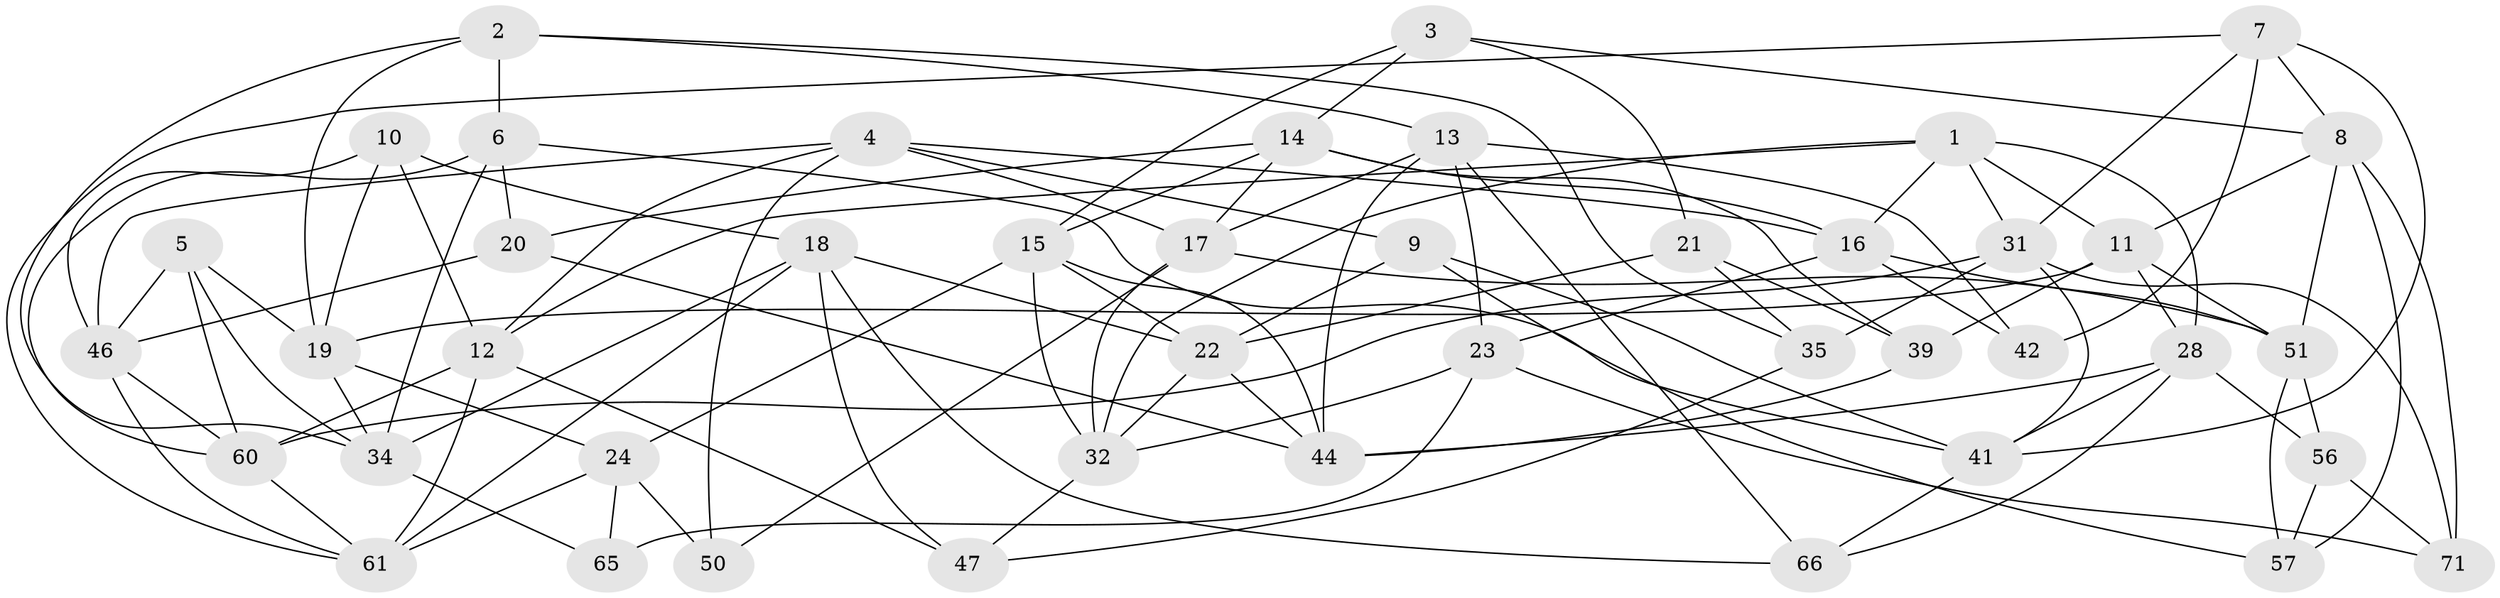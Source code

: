 // original degree distribution, {4: 1.0}
// Generated by graph-tools (version 1.1) at 2025/11/02/27/25 16:11:49]
// undirected, 44 vertices, 112 edges
graph export_dot {
graph [start="1"]
  node [color=gray90,style=filled];
  1 [super="+25"];
  2 [super="+36"];
  3;
  4 [super="+68"];
  5;
  6 [super="+45"];
  7 [super="+29"];
  8 [super="+55"];
  9;
  10;
  11 [super="+67"];
  12 [super="+49"];
  13 [super="+54"];
  14 [super="+37"];
  15 [super="+26"];
  16 [super="+38"];
  17 [super="+69"];
  18 [super="+63"];
  19 [super="+40"];
  20;
  21;
  22 [super="+53"];
  23 [super="+27"];
  24 [super="+43"];
  28 [super="+30"];
  31 [super="+58"];
  32 [super="+33"];
  34 [super="+59"];
  35;
  39;
  41 [super="+48"];
  42;
  44 [super="+64"];
  46 [super="+52"];
  47;
  50;
  51 [super="+62"];
  56;
  57;
  60 [super="+72"];
  61 [super="+70"];
  65;
  66;
  71;
  1 -- 11;
  1 -- 16;
  1 -- 28;
  1 -- 32;
  1 -- 12;
  1 -- 31;
  2 -- 35;
  2 -- 34;
  2 -- 6 [weight=2];
  2 -- 13;
  2 -- 19;
  3 -- 14;
  3 -- 21;
  3 -- 8;
  3 -- 15;
  4 -- 46;
  4 -- 9;
  4 -- 16;
  4 -- 17;
  4 -- 50;
  4 -- 12;
  5 -- 60;
  5 -- 34;
  5 -- 46;
  5 -- 19;
  6 -- 60;
  6 -- 41;
  6 -- 20;
  6 -- 34;
  7 -- 8;
  7 -- 42 [weight=2];
  7 -- 61;
  7 -- 41;
  7 -- 31;
  8 -- 71;
  8 -- 11;
  8 -- 57;
  8 -- 51;
  9 -- 57;
  9 -- 41;
  9 -- 22;
  10 -- 12;
  10 -- 18;
  10 -- 46;
  10 -- 19;
  11 -- 39;
  11 -- 19;
  11 -- 28;
  11 -- 51;
  12 -- 60;
  12 -- 61;
  12 -- 47;
  13 -- 23;
  13 -- 17;
  13 -- 66;
  13 -- 42;
  13 -- 44;
  14 -- 39;
  14 -- 17;
  14 -- 16;
  14 -- 20;
  14 -- 15;
  15 -- 22;
  15 -- 44;
  15 -- 24;
  15 -- 32;
  16 -- 42;
  16 -- 23;
  16 -- 51;
  17 -- 51;
  17 -- 32;
  17 -- 50;
  18 -- 34;
  18 -- 66;
  18 -- 47;
  18 -- 61;
  18 -- 22;
  19 -- 24;
  19 -- 34;
  20 -- 44;
  20 -- 46;
  21 -- 35;
  21 -- 22;
  21 -- 39;
  22 -- 44;
  22 -- 32;
  23 -- 65 [weight=2];
  23 -- 32;
  23 -- 71;
  24 -- 50 [weight=2];
  24 -- 65;
  24 -- 61;
  28 -- 66;
  28 -- 56;
  28 -- 41;
  28 -- 44;
  31 -- 35;
  31 -- 41;
  31 -- 60;
  31 -- 71;
  32 -- 47;
  34 -- 65;
  35 -- 47;
  39 -- 44;
  41 -- 66;
  46 -- 60;
  46 -- 61;
  51 -- 56;
  51 -- 57;
  56 -- 71;
  56 -- 57;
  60 -- 61;
}
